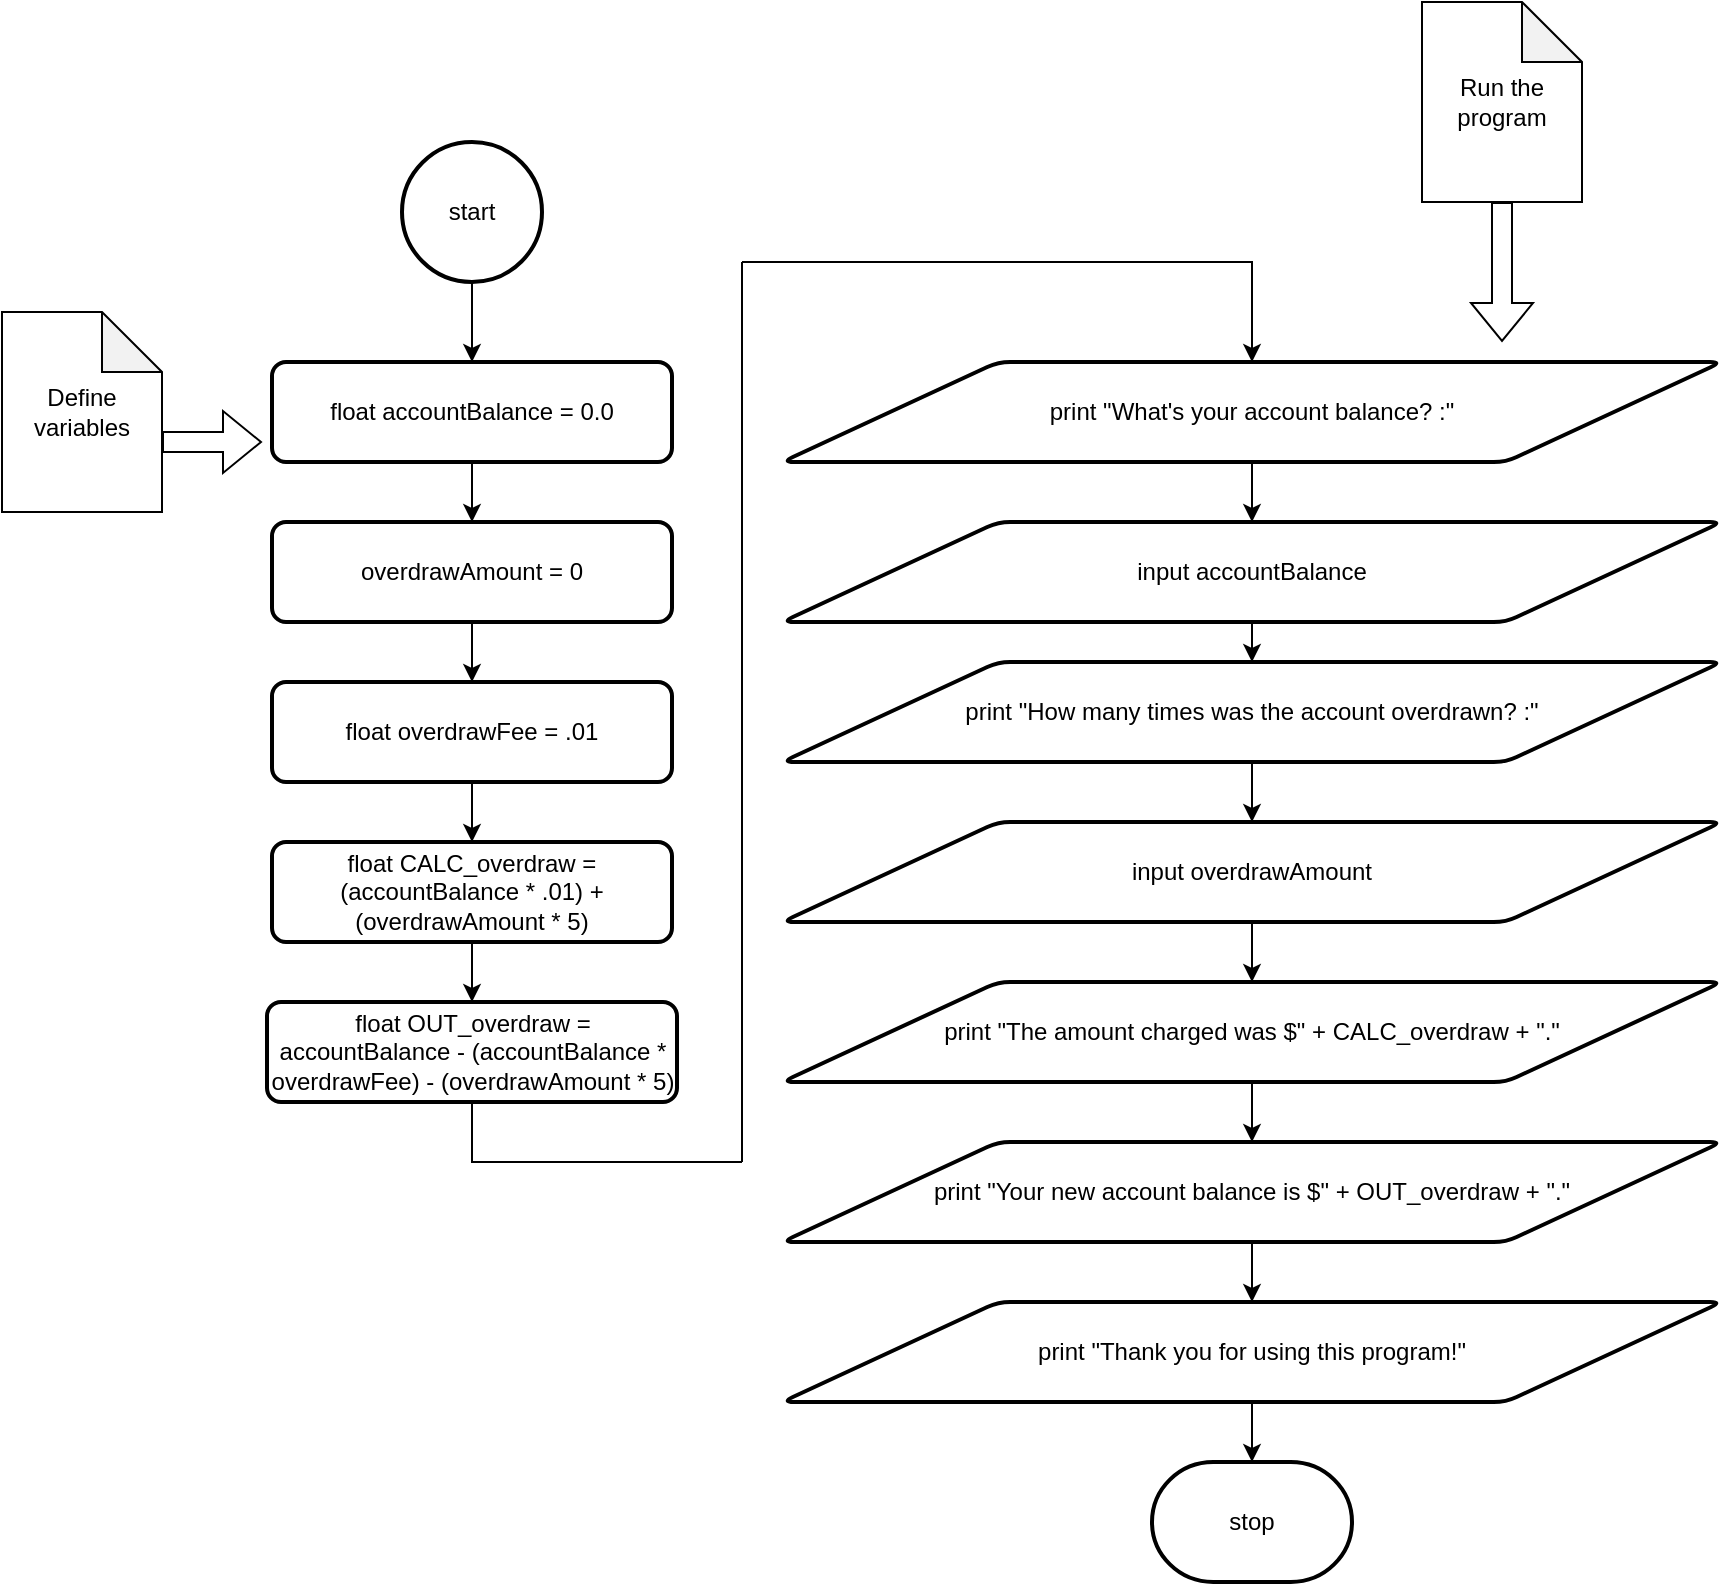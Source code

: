<mxfile version="24.7.8">
  <diagram name="Page-1" id="ixT1P5i0PkjWzizC6xiE">
    <mxGraphModel dx="1393" dy="776" grid="1" gridSize="10" guides="1" tooltips="1" connect="1" arrows="1" fold="1" page="1" pageScale="1" pageWidth="850" pageHeight="1100" math="0" shadow="0">
      <root>
        <mxCell id="0" />
        <mxCell id="1" parent="0" />
        <mxCell id="BlbtDXyxYuwPCj3WOqXw-15" value="start" style="strokeWidth=2;html=1;shape=mxgraph.flowchart.start_2;whiteSpace=wrap;" vertex="1" parent="1">
          <mxGeometry x="360" y="80" width="70" height="70" as="geometry" />
        </mxCell>
        <mxCell id="BlbtDXyxYuwPCj3WOqXw-16" value="float accountBalance = 0.0" style="rounded=1;whiteSpace=wrap;html=1;absoluteArcSize=1;arcSize=14;strokeWidth=2;" vertex="1" parent="1">
          <mxGeometry x="295" y="190" width="200" height="50" as="geometry" />
        </mxCell>
        <mxCell id="BlbtDXyxYuwPCj3WOqXw-17" value="overdrawAmount = 0" style="rounded=1;whiteSpace=wrap;html=1;absoluteArcSize=1;arcSize=14;strokeWidth=2;" vertex="1" parent="1">
          <mxGeometry x="295" y="270" width="200" height="50" as="geometry" />
        </mxCell>
        <mxCell id="BlbtDXyxYuwPCj3WOqXw-18" value="float overdrawFee = .01" style="rounded=1;whiteSpace=wrap;html=1;absoluteArcSize=1;arcSize=14;strokeWidth=2;" vertex="1" parent="1">
          <mxGeometry x="295" y="350" width="200" height="50" as="geometry" />
        </mxCell>
        <mxCell id="BlbtDXyxYuwPCj3WOqXw-27" style="edgeStyle=orthogonalEdgeStyle;rounded=0;orthogonalLoop=1;jettySize=auto;html=1;entryX=0.5;entryY=0;entryDx=0;entryDy=0;" edge="1" parent="1" source="BlbtDXyxYuwPCj3WOqXw-19" target="BlbtDXyxYuwPCj3WOqXw-20">
          <mxGeometry relative="1" as="geometry" />
        </mxCell>
        <mxCell id="BlbtDXyxYuwPCj3WOqXw-19" value="float CALC_overdraw = (accountBalance * .01) + (overdrawAmount * 5)" style="rounded=1;whiteSpace=wrap;html=1;absoluteArcSize=1;arcSize=14;strokeWidth=2;" vertex="1" parent="1">
          <mxGeometry x="295" y="430" width="200" height="50" as="geometry" />
        </mxCell>
        <mxCell id="BlbtDXyxYuwPCj3WOqXw-20" value="float OUT_overdraw = accountBalance - (accountBalance * overdrawFee) - (overdrawAmount * 5)" style="rounded=1;whiteSpace=wrap;html=1;absoluteArcSize=1;arcSize=14;strokeWidth=2;" vertex="1" parent="1">
          <mxGeometry x="292.5" y="510" width="205" height="50" as="geometry" />
        </mxCell>
        <mxCell id="BlbtDXyxYuwPCj3WOqXw-21" value="" style="endArrow=classic;html=1;rounded=0;exitX=0.5;exitY=1;exitDx=0;exitDy=0;exitPerimeter=0;entryX=0.5;entryY=0;entryDx=0;entryDy=0;" edge="1" parent="1" source="BlbtDXyxYuwPCj3WOqXw-15" target="BlbtDXyxYuwPCj3WOqXw-16">
          <mxGeometry width="50" height="50" relative="1" as="geometry">
            <mxPoint x="400" y="420" as="sourcePoint" />
            <mxPoint x="450" y="370" as="targetPoint" />
          </mxGeometry>
        </mxCell>
        <mxCell id="BlbtDXyxYuwPCj3WOqXw-22" value="" style="endArrow=classic;html=1;rounded=0;exitX=0.5;exitY=1;exitDx=0;exitDy=0;entryX=0.5;entryY=0;entryDx=0;entryDy=0;" edge="1" parent="1" source="BlbtDXyxYuwPCj3WOqXw-16" target="BlbtDXyxYuwPCj3WOqXw-17">
          <mxGeometry width="50" height="50" relative="1" as="geometry">
            <mxPoint x="400" y="420" as="sourcePoint" />
            <mxPoint x="450" y="370" as="targetPoint" />
          </mxGeometry>
        </mxCell>
        <mxCell id="BlbtDXyxYuwPCj3WOqXw-23" value="" style="endArrow=classic;html=1;rounded=0;exitX=0.5;exitY=1;exitDx=0;exitDy=0;" edge="1" parent="1" source="BlbtDXyxYuwPCj3WOqXw-17" target="BlbtDXyxYuwPCj3WOqXw-18">
          <mxGeometry width="50" height="50" relative="1" as="geometry">
            <mxPoint x="400" y="420" as="sourcePoint" />
            <mxPoint x="450" y="370" as="targetPoint" />
          </mxGeometry>
        </mxCell>
        <mxCell id="BlbtDXyxYuwPCj3WOqXw-25" value="" style="endArrow=classic;html=1;rounded=0;exitX=0.5;exitY=1;exitDx=0;exitDy=0;entryX=0.5;entryY=0;entryDx=0;entryDy=0;" edge="1" parent="1" source="BlbtDXyxYuwPCj3WOqXw-18" target="BlbtDXyxYuwPCj3WOqXw-19">
          <mxGeometry width="50" height="50" relative="1" as="geometry">
            <mxPoint x="400" y="420" as="sourcePoint" />
            <mxPoint x="450" y="370" as="targetPoint" />
          </mxGeometry>
        </mxCell>
        <mxCell id="BlbtDXyxYuwPCj3WOqXw-40" style="edgeStyle=orthogonalEdgeStyle;rounded=0;orthogonalLoop=1;jettySize=auto;html=1;entryX=0.5;entryY=0;entryDx=0;entryDy=0;" edge="1" parent="1" source="BlbtDXyxYuwPCj3WOqXw-28" target="BlbtDXyxYuwPCj3WOqXw-29">
          <mxGeometry relative="1" as="geometry" />
        </mxCell>
        <mxCell id="BlbtDXyxYuwPCj3WOqXw-28" value="print &quot;What&#39;s your account balance? :&quot;" style="shape=parallelogram;html=1;strokeWidth=2;perimeter=parallelogramPerimeter;whiteSpace=wrap;rounded=1;arcSize=12;size=0.23;" vertex="1" parent="1">
          <mxGeometry x="550" y="190" width="470" height="50" as="geometry" />
        </mxCell>
        <mxCell id="BlbtDXyxYuwPCj3WOqXw-29" value="input accountBalance" style="shape=parallelogram;html=1;strokeWidth=2;perimeter=parallelogramPerimeter;whiteSpace=wrap;rounded=1;arcSize=12;size=0.23;" vertex="1" parent="1">
          <mxGeometry x="550" y="270" width="470" height="50" as="geometry" />
        </mxCell>
        <mxCell id="BlbtDXyxYuwPCj3WOqXw-41" style="edgeStyle=orthogonalEdgeStyle;rounded=0;orthogonalLoop=1;jettySize=auto;html=1;" edge="1" parent="1" source="BlbtDXyxYuwPCj3WOqXw-30" target="BlbtDXyxYuwPCj3WOqXw-31">
          <mxGeometry relative="1" as="geometry" />
        </mxCell>
        <mxCell id="BlbtDXyxYuwPCj3WOqXw-30" value="print &quot;How many times was the account overdrawn? :&quot;" style="shape=parallelogram;html=1;strokeWidth=2;perimeter=parallelogramPerimeter;whiteSpace=wrap;rounded=1;arcSize=12;size=0.23;" vertex="1" parent="1">
          <mxGeometry x="550" y="340" width="470" height="50" as="geometry" />
        </mxCell>
        <mxCell id="BlbtDXyxYuwPCj3WOqXw-42" style="edgeStyle=orthogonalEdgeStyle;rounded=0;orthogonalLoop=1;jettySize=auto;html=1;" edge="1" parent="1" source="BlbtDXyxYuwPCj3WOqXw-31" target="BlbtDXyxYuwPCj3WOqXw-32">
          <mxGeometry relative="1" as="geometry" />
        </mxCell>
        <mxCell id="BlbtDXyxYuwPCj3WOqXw-31" value="input overdrawAmount" style="shape=parallelogram;html=1;strokeWidth=2;perimeter=parallelogramPerimeter;whiteSpace=wrap;rounded=1;arcSize=12;size=0.23;" vertex="1" parent="1">
          <mxGeometry x="550" y="420" width="470" height="50" as="geometry" />
        </mxCell>
        <mxCell id="BlbtDXyxYuwPCj3WOqXw-43" style="edgeStyle=orthogonalEdgeStyle;rounded=0;orthogonalLoop=1;jettySize=auto;html=1;" edge="1" parent="1" source="BlbtDXyxYuwPCj3WOqXw-32" target="BlbtDXyxYuwPCj3WOqXw-33">
          <mxGeometry relative="1" as="geometry" />
        </mxCell>
        <mxCell id="BlbtDXyxYuwPCj3WOqXw-32" value="print &quot;The amount charged was $&quot; + CALC_overdraw + &quot;.&quot;" style="shape=parallelogram;html=1;strokeWidth=2;perimeter=parallelogramPerimeter;whiteSpace=wrap;rounded=1;arcSize=12;size=0.23;" vertex="1" parent="1">
          <mxGeometry x="550" y="500" width="470" height="50" as="geometry" />
        </mxCell>
        <mxCell id="BlbtDXyxYuwPCj3WOqXw-44" style="edgeStyle=orthogonalEdgeStyle;rounded=0;orthogonalLoop=1;jettySize=auto;html=1;" edge="1" parent="1" source="BlbtDXyxYuwPCj3WOqXw-33" target="BlbtDXyxYuwPCj3WOqXw-34">
          <mxGeometry relative="1" as="geometry" />
        </mxCell>
        <mxCell id="BlbtDXyxYuwPCj3WOqXw-33" value="print &quot;Your new account balance is $&quot; + OUT_overdraw + &quot;.&quot;" style="shape=parallelogram;html=1;strokeWidth=2;perimeter=parallelogramPerimeter;whiteSpace=wrap;rounded=1;arcSize=12;size=0.23;" vertex="1" parent="1">
          <mxGeometry x="550" y="580" width="470" height="50" as="geometry" />
        </mxCell>
        <mxCell id="BlbtDXyxYuwPCj3WOqXw-34" value="print &quot;Thank you for using this program!&quot;" style="shape=parallelogram;html=1;strokeWidth=2;perimeter=parallelogramPerimeter;whiteSpace=wrap;rounded=1;arcSize=12;size=0.23;" vertex="1" parent="1">
          <mxGeometry x="550" y="660" width="470" height="50" as="geometry" />
        </mxCell>
        <mxCell id="BlbtDXyxYuwPCj3WOqXw-36" value="" style="endArrow=none;html=1;rounded=0;exitX=0.5;exitY=1;exitDx=0;exitDy=0;" edge="1" parent="1" source="BlbtDXyxYuwPCj3WOqXw-20">
          <mxGeometry width="50" height="50" relative="1" as="geometry">
            <mxPoint x="390" y="590" as="sourcePoint" />
            <mxPoint x="530" y="590" as="targetPoint" />
            <Array as="points">
              <mxPoint x="395" y="590" />
            </Array>
          </mxGeometry>
        </mxCell>
        <mxCell id="BlbtDXyxYuwPCj3WOqXw-37" value="" style="endArrow=none;html=1;rounded=0;" edge="1" parent="1">
          <mxGeometry width="50" height="50" relative="1" as="geometry">
            <mxPoint x="530" y="590" as="sourcePoint" />
            <mxPoint x="530" y="140" as="targetPoint" />
          </mxGeometry>
        </mxCell>
        <mxCell id="BlbtDXyxYuwPCj3WOqXw-39" value="" style="endArrow=classic;html=1;rounded=0;entryX=0.5;entryY=0;entryDx=0;entryDy=0;" edge="1" parent="1" target="BlbtDXyxYuwPCj3WOqXw-28">
          <mxGeometry width="50" height="50" relative="1" as="geometry">
            <mxPoint x="530" y="140" as="sourcePoint" />
            <mxPoint x="670" y="370" as="targetPoint" />
            <Array as="points">
              <mxPoint x="785" y="140" />
            </Array>
          </mxGeometry>
        </mxCell>
        <mxCell id="BlbtDXyxYuwPCj3WOqXw-45" value="" style="endArrow=classic;html=1;rounded=0;exitX=0.5;exitY=1;exitDx=0;exitDy=0;entryX=0.5;entryY=0;entryDx=0;entryDy=0;" edge="1" parent="1" source="BlbtDXyxYuwPCj3WOqXw-29" target="BlbtDXyxYuwPCj3WOqXw-30">
          <mxGeometry width="50" height="50" relative="1" as="geometry">
            <mxPoint x="620" y="550" as="sourcePoint" />
            <mxPoint x="670" y="500" as="targetPoint" />
          </mxGeometry>
        </mxCell>
        <mxCell id="BlbtDXyxYuwPCj3WOqXw-46" value="stop" style="strokeWidth=2;html=1;shape=mxgraph.flowchart.terminator;whiteSpace=wrap;" vertex="1" parent="1">
          <mxGeometry x="735" y="740" width="100" height="60" as="geometry" />
        </mxCell>
        <mxCell id="BlbtDXyxYuwPCj3WOqXw-47" value="" style="endArrow=classic;html=1;rounded=0;exitX=0.5;exitY=1;exitDx=0;exitDy=0;entryX=0.5;entryY=0;entryDx=0;entryDy=0;entryPerimeter=0;" edge="1" parent="1" source="BlbtDXyxYuwPCj3WOqXw-34" target="BlbtDXyxYuwPCj3WOqXw-46">
          <mxGeometry width="50" height="50" relative="1" as="geometry">
            <mxPoint x="620" y="620" as="sourcePoint" />
            <mxPoint x="670" y="570" as="targetPoint" />
          </mxGeometry>
        </mxCell>
        <mxCell id="BlbtDXyxYuwPCj3WOqXw-48" value="Define variables" style="shape=note;whiteSpace=wrap;html=1;backgroundOutline=1;darkOpacity=0.05;" vertex="1" parent="1">
          <mxGeometry x="160" y="165" width="80" height="100" as="geometry" />
        </mxCell>
        <mxCell id="BlbtDXyxYuwPCj3WOqXw-49" value="" style="shape=flexArrow;endArrow=classic;html=1;rounded=0;exitX=0;exitY=0;exitDx=80;exitDy=65;exitPerimeter=0;" edge="1" parent="1" source="BlbtDXyxYuwPCj3WOqXw-48">
          <mxGeometry width="50" height="50" relative="1" as="geometry">
            <mxPoint x="620" y="480" as="sourcePoint" />
            <mxPoint x="290" y="230" as="targetPoint" />
          </mxGeometry>
        </mxCell>
        <mxCell id="BlbtDXyxYuwPCj3WOqXw-50" value="Run the program" style="shape=note;whiteSpace=wrap;html=1;backgroundOutline=1;darkOpacity=0.05;" vertex="1" parent="1">
          <mxGeometry x="870" y="10" width="80" height="100" as="geometry" />
        </mxCell>
        <mxCell id="BlbtDXyxYuwPCj3WOqXw-51" value="" style="shape=flexArrow;endArrow=classic;html=1;rounded=0;exitX=0.5;exitY=1;exitDx=0;exitDy=0;exitPerimeter=0;" edge="1" parent="1" source="BlbtDXyxYuwPCj3WOqXw-50">
          <mxGeometry width="50" height="50" relative="1" as="geometry">
            <mxPoint x="650" y="310" as="sourcePoint" />
            <mxPoint x="910" y="180" as="targetPoint" />
          </mxGeometry>
        </mxCell>
      </root>
    </mxGraphModel>
  </diagram>
</mxfile>
